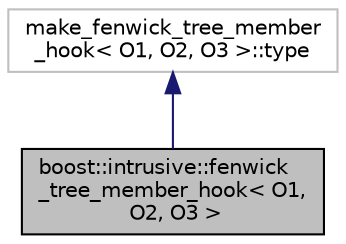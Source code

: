 digraph "boost::intrusive::fenwick_tree_member_hook&lt; O1, O2, O3 &gt;"
{
  edge [fontname="Helvetica",fontsize="10",labelfontname="Helvetica",labelfontsize="10"];
  node [fontname="Helvetica",fontsize="10",shape=record];
  Node2 [label="boost::intrusive::fenwick\l_tree_member_hook\< O1,\l O2, O3 \>",height=0.2,width=0.4,color="black", fillcolor="grey75", style="filled", fontcolor="black"];
  Node3 -> Node2 [dir="back",color="midnightblue",fontsize="10",style="solid"];
  Node3 [label="make_fenwick_tree_member\l_hook\< O1, O2, O3 \>::type",height=0.2,width=0.4,color="grey75", fillcolor="white", style="filled"];
}
